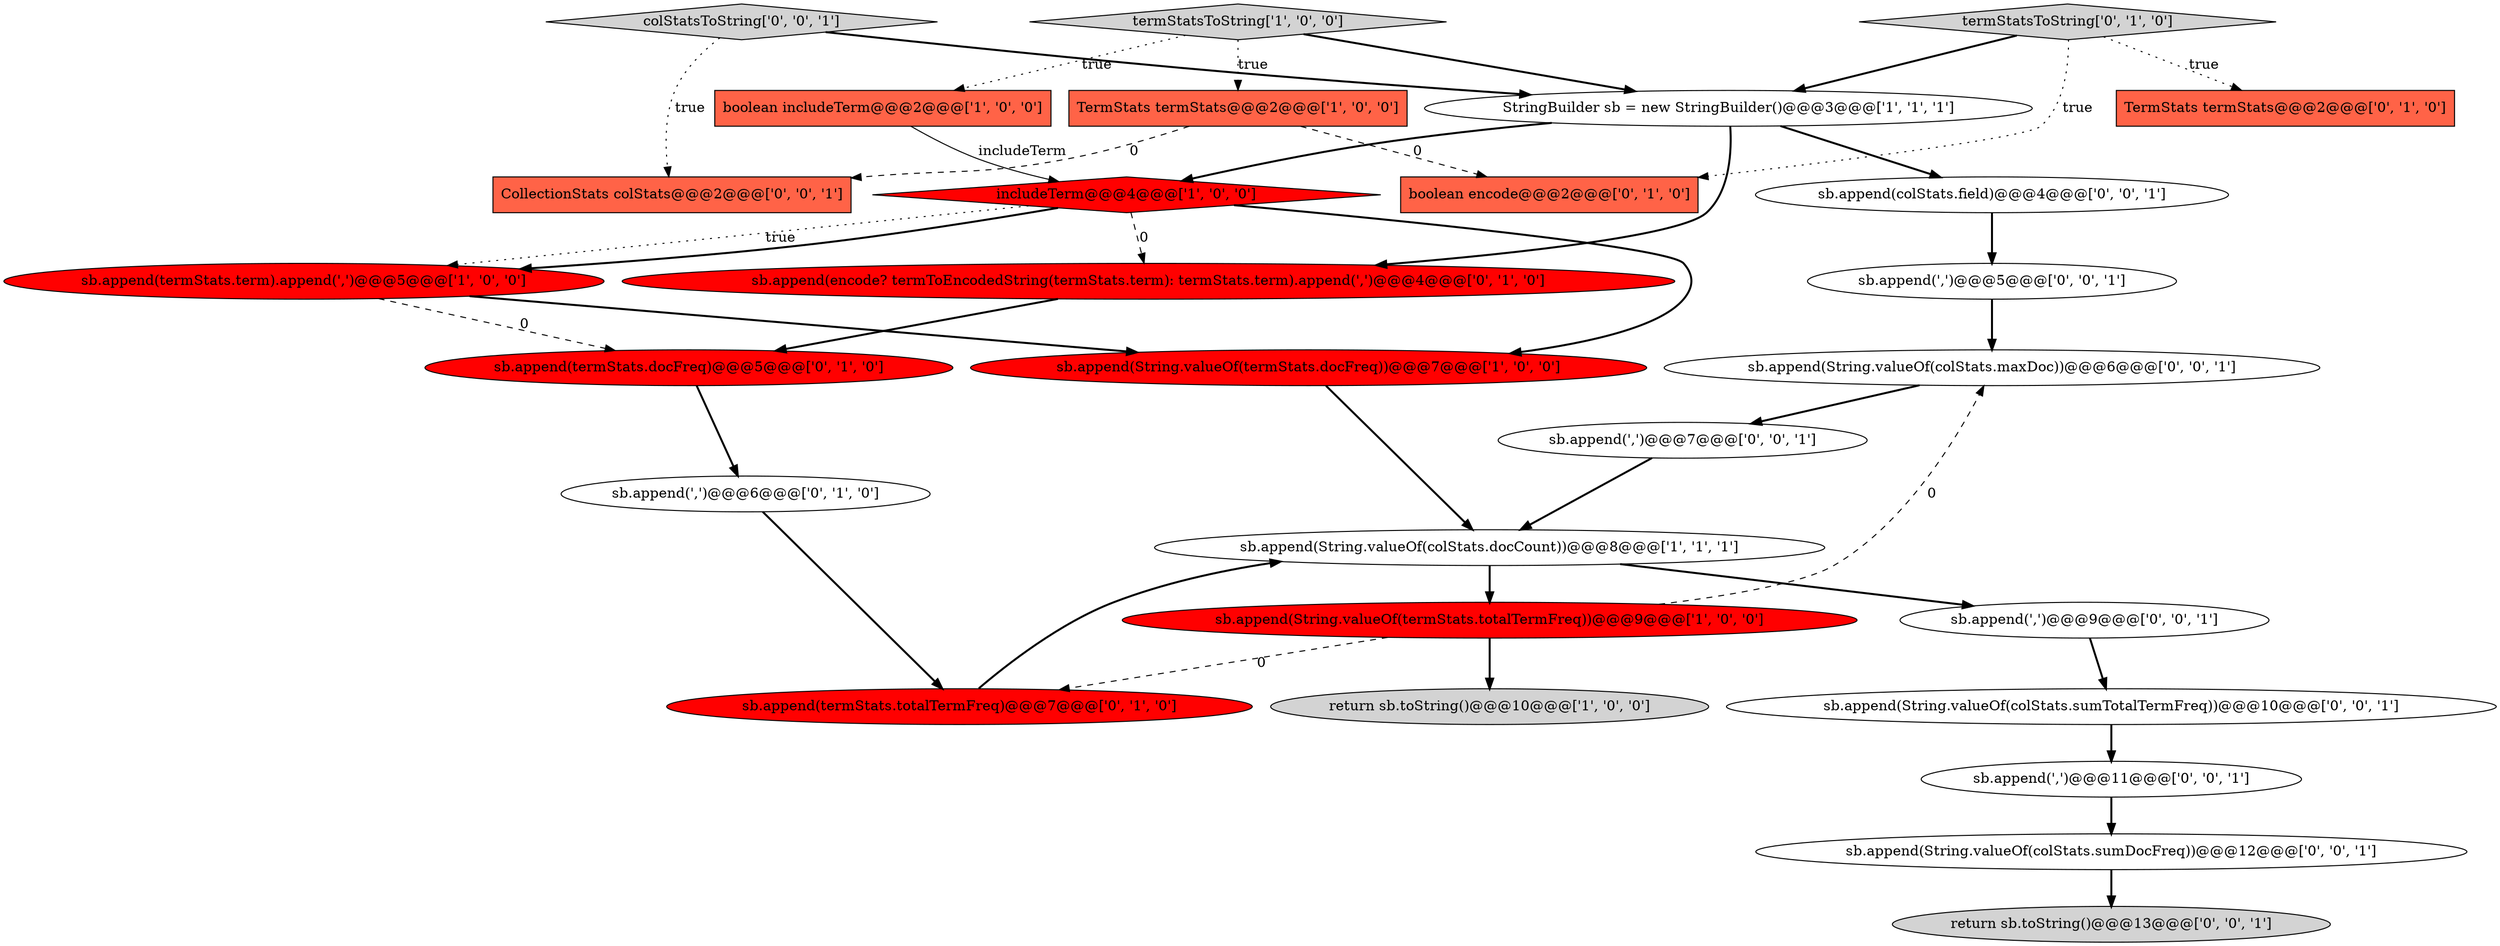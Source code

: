 digraph {
23 [style = filled, label = "sb.append(String.valueOf(colStats.maxDoc))@@@6@@@['0', '0', '1']", fillcolor = white, shape = ellipse image = "AAA0AAABBB3BBB"];
10 [style = filled, label = "sb.append(encode? termToEncodedString(termStats.term): termStats.term).append(',')@@@4@@@['0', '1', '0']", fillcolor = red, shape = ellipse image = "AAA1AAABBB2BBB"];
19 [style = filled, label = "sb.append(String.valueOf(colStats.sumTotalTermFreq))@@@10@@@['0', '0', '1']", fillcolor = white, shape = ellipse image = "AAA0AAABBB3BBB"];
4 [style = filled, label = "sb.append(termStats.term).append(',')@@@5@@@['1', '0', '0']", fillcolor = red, shape = ellipse image = "AAA1AAABBB1BBB"];
22 [style = filled, label = "return sb.toString()@@@13@@@['0', '0', '1']", fillcolor = lightgray, shape = ellipse image = "AAA0AAABBB3BBB"];
11 [style = filled, label = "sb.append(',')@@@6@@@['0', '1', '0']", fillcolor = white, shape = ellipse image = "AAA0AAABBB2BBB"];
2 [style = filled, label = "return sb.toString()@@@10@@@['1', '0', '0']", fillcolor = lightgray, shape = ellipse image = "AAA0AAABBB1BBB"];
25 [style = filled, label = "sb.append(',')@@@5@@@['0', '0', '1']", fillcolor = white, shape = ellipse image = "AAA0AAABBB3BBB"];
27 [style = filled, label = "sb.append(',')@@@9@@@['0', '0', '1']", fillcolor = white, shape = ellipse image = "AAA0AAABBB3BBB"];
5 [style = filled, label = "sb.append(String.valueOf(colStats.docCount))@@@8@@@['1', '1', '1']", fillcolor = white, shape = ellipse image = "AAA0AAABBB1BBB"];
21 [style = filled, label = "sb.append(colStats.field)@@@4@@@['0', '0', '1']", fillcolor = white, shape = ellipse image = "AAA0AAABBB3BBB"];
1 [style = filled, label = "termStatsToString['1', '0', '0']", fillcolor = lightgray, shape = diamond image = "AAA0AAABBB1BBB"];
18 [style = filled, label = "sb.append(',')@@@7@@@['0', '0', '1']", fillcolor = white, shape = ellipse image = "AAA0AAABBB3BBB"];
26 [style = filled, label = "sb.append(String.valueOf(colStats.sumDocFreq))@@@12@@@['0', '0', '1']", fillcolor = white, shape = ellipse image = "AAA0AAABBB3BBB"];
0 [style = filled, label = "includeTerm@@@4@@@['1', '0', '0']", fillcolor = red, shape = diamond image = "AAA1AAABBB1BBB"];
6 [style = filled, label = "sb.append(String.valueOf(termStats.totalTermFreq))@@@9@@@['1', '0', '0']", fillcolor = red, shape = ellipse image = "AAA1AAABBB1BBB"];
3 [style = filled, label = "sb.append(String.valueOf(termStats.docFreq))@@@7@@@['1', '0', '0']", fillcolor = red, shape = ellipse image = "AAA1AAABBB1BBB"];
13 [style = filled, label = "TermStats termStats@@@2@@@['0', '1', '0']", fillcolor = tomato, shape = box image = "AAA0AAABBB2BBB"];
7 [style = filled, label = "boolean includeTerm@@@2@@@['1', '0', '0']", fillcolor = tomato, shape = box image = "AAA0AAABBB1BBB"];
20 [style = filled, label = "sb.append(',')@@@11@@@['0', '0', '1']", fillcolor = white, shape = ellipse image = "AAA0AAABBB3BBB"];
15 [style = filled, label = "boolean encode@@@2@@@['0', '1', '0']", fillcolor = tomato, shape = box image = "AAA1AAABBB2BBB"];
24 [style = filled, label = "colStatsToString['0', '0', '1']", fillcolor = lightgray, shape = diamond image = "AAA0AAABBB3BBB"];
12 [style = filled, label = "termStatsToString['0', '1', '0']", fillcolor = lightgray, shape = diamond image = "AAA0AAABBB2BBB"];
14 [style = filled, label = "sb.append(termStats.totalTermFreq)@@@7@@@['0', '1', '0']", fillcolor = red, shape = ellipse image = "AAA1AAABBB2BBB"];
17 [style = filled, label = "CollectionStats colStats@@@2@@@['0', '0', '1']", fillcolor = tomato, shape = box image = "AAA0AAABBB3BBB"];
16 [style = filled, label = "sb.append(termStats.docFreq)@@@5@@@['0', '1', '0']", fillcolor = red, shape = ellipse image = "AAA1AAABBB2BBB"];
9 [style = filled, label = "StringBuilder sb = new StringBuilder()@@@3@@@['1', '1', '1']", fillcolor = white, shape = ellipse image = "AAA0AAABBB1BBB"];
8 [style = filled, label = "TermStats termStats@@@2@@@['1', '0', '0']", fillcolor = tomato, shape = box image = "AAA1AAABBB1BBB"];
0->3 [style = bold, label=""];
4->3 [style = bold, label=""];
16->11 [style = bold, label=""];
4->16 [style = dashed, label="0"];
9->0 [style = bold, label=""];
11->14 [style = bold, label=""];
25->23 [style = bold, label=""];
20->26 [style = bold, label=""];
19->20 [style = bold, label=""];
24->17 [style = dotted, label="true"];
0->4 [style = dotted, label="true"];
8->15 [style = dashed, label="0"];
12->15 [style = dotted, label="true"];
9->10 [style = bold, label=""];
21->25 [style = bold, label=""];
6->14 [style = dashed, label="0"];
12->9 [style = bold, label=""];
0->10 [style = dashed, label="0"];
1->9 [style = bold, label=""];
26->22 [style = bold, label=""];
6->2 [style = bold, label=""];
1->7 [style = dotted, label="true"];
3->5 [style = bold, label=""];
12->13 [style = dotted, label="true"];
5->6 [style = bold, label=""];
10->16 [style = bold, label=""];
0->4 [style = bold, label=""];
7->0 [style = solid, label="includeTerm"];
18->5 [style = bold, label=""];
9->21 [style = bold, label=""];
1->8 [style = dotted, label="true"];
8->17 [style = dashed, label="0"];
27->19 [style = bold, label=""];
5->27 [style = bold, label=""];
23->18 [style = bold, label=""];
6->23 [style = dashed, label="0"];
24->9 [style = bold, label=""];
14->5 [style = bold, label=""];
}
